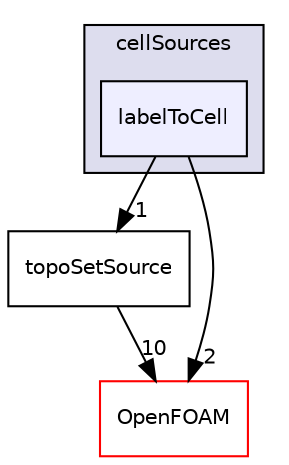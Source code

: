 digraph "src/meshTools/sets/cellSources/labelToCell" {
  bgcolor=transparent;
  compound=true
  node [ fontsize="10", fontname="Helvetica"];
  edge [ labelfontsize="10", labelfontname="Helvetica"];
  subgraph clusterdir_fc621d78dcee889743a7b51abdefc9d7 {
    graph [ bgcolor="#ddddee", pencolor="black", label="cellSources" fontname="Helvetica", fontsize="10", URL="dir_fc621d78dcee889743a7b51abdefc9d7.html"]
  dir_4c1e98b82580025066f685d396735a80 [shape=box, label="labelToCell", style="filled", fillcolor="#eeeeff", pencolor="black", URL="dir_4c1e98b82580025066f685d396735a80.html"];
  }
  dir_ffdc7a49b4414cf981ba8f0aa91f3c24 [shape=box label="topoSetSource" URL="dir_ffdc7a49b4414cf981ba8f0aa91f3c24.html"];
  dir_c5473ff19b20e6ec4dfe5c310b3778a8 [shape=box label="OpenFOAM" color="red" URL="dir_c5473ff19b20e6ec4dfe5c310b3778a8.html"];
  dir_ffdc7a49b4414cf981ba8f0aa91f3c24->dir_c5473ff19b20e6ec4dfe5c310b3778a8 [headlabel="10", labeldistance=1.5 headhref="dir_001919_001950.html"];
  dir_4c1e98b82580025066f685d396735a80->dir_ffdc7a49b4414cf981ba8f0aa91f3c24 [headlabel="1", labeldistance=1.5 headhref="dir_001876_001919.html"];
  dir_4c1e98b82580025066f685d396735a80->dir_c5473ff19b20e6ec4dfe5c310b3778a8 [headlabel="2", labeldistance=1.5 headhref="dir_001876_001950.html"];
}
